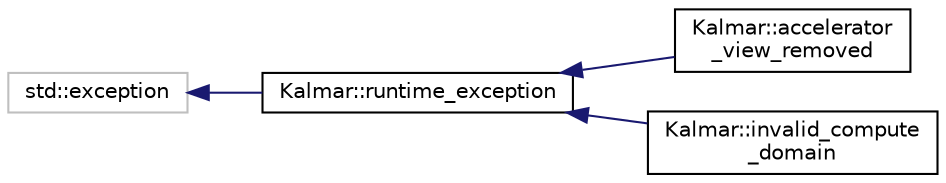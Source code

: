 digraph "Graphical Class Hierarchy"
{
  edge [fontname="Helvetica",fontsize="10",labelfontname="Helvetica",labelfontsize="10"];
  node [fontname="Helvetica",fontsize="10",shape=record];
  rankdir="LR";
  Node1 [label="std::exception",height=0.2,width=0.4,color="grey75", fillcolor="white", style="filled",tooltip="STL class. "];
  Node1 -> Node2 [dir="back",color="midnightblue",fontsize="10",style="solid",fontname="Helvetica"];
  Node2 [label="Kalmar::runtime_exception",height=0.2,width=0.4,color="black", fillcolor="white", style="filled",URL="$classKalmar_1_1runtime__exception.html"];
  Node2 -> Node3 [dir="back",color="midnightblue",fontsize="10",style="solid",fontname="Helvetica"];
  Node3 [label="Kalmar::accelerator\l_view_removed",height=0.2,width=0.4,color="black", fillcolor="white", style="filled",URL="$classKalmar_1_1accelerator__view__removed.html"];
  Node2 -> Node4 [dir="back",color="midnightblue",fontsize="10",style="solid",fontname="Helvetica"];
  Node4 [label="Kalmar::invalid_compute\l_domain",height=0.2,width=0.4,color="black", fillcolor="white", style="filled",URL="$classKalmar_1_1invalid__compute__domain.html"];
}
